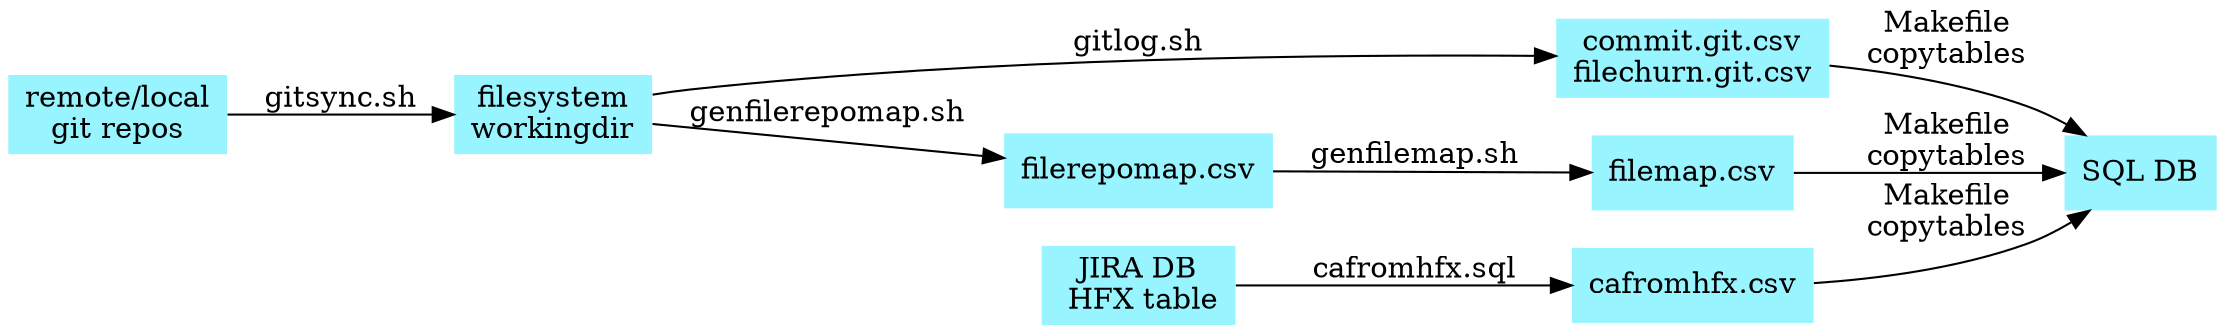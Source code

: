 digraph diagram{
rankdir=LR;
node [shape=plaintext,fillcolor="cadetblue1",style=filled];
data01 [label="remote/local\ngit repos"];
data02 [label="filesystem\nworkingdir"];
data03 [label="commit.git.csv\nfilechurn.git.csv"];
data04 [label="filerepomap.csv"];
data05 [label="filemap.csv"];
data07 [label="JIRA DB\n HFX table"];
data08 [label="cafromhfx.csv"];

data06 [label="SQL DB"];
data01 -> data02 [label="gitsync.sh"];
data02 -> data03 [label="gitlog.sh"];
data02 -> data04 [label="genfilerepomap.sh"];
data04 -> data05 [label="genfilemap.sh"];
data07 -> data08 [label="cafromhfx.sql"];
data03 -> data06 [label="Makefile\ncopytables"];
data05 -> data06 [label="Makefile\ncopytables"];
data08 -> data06 [label="Makefile\ncopytables"];
{rank=same; data03 data05 data08}
{rank=same; data04 data07}
}
